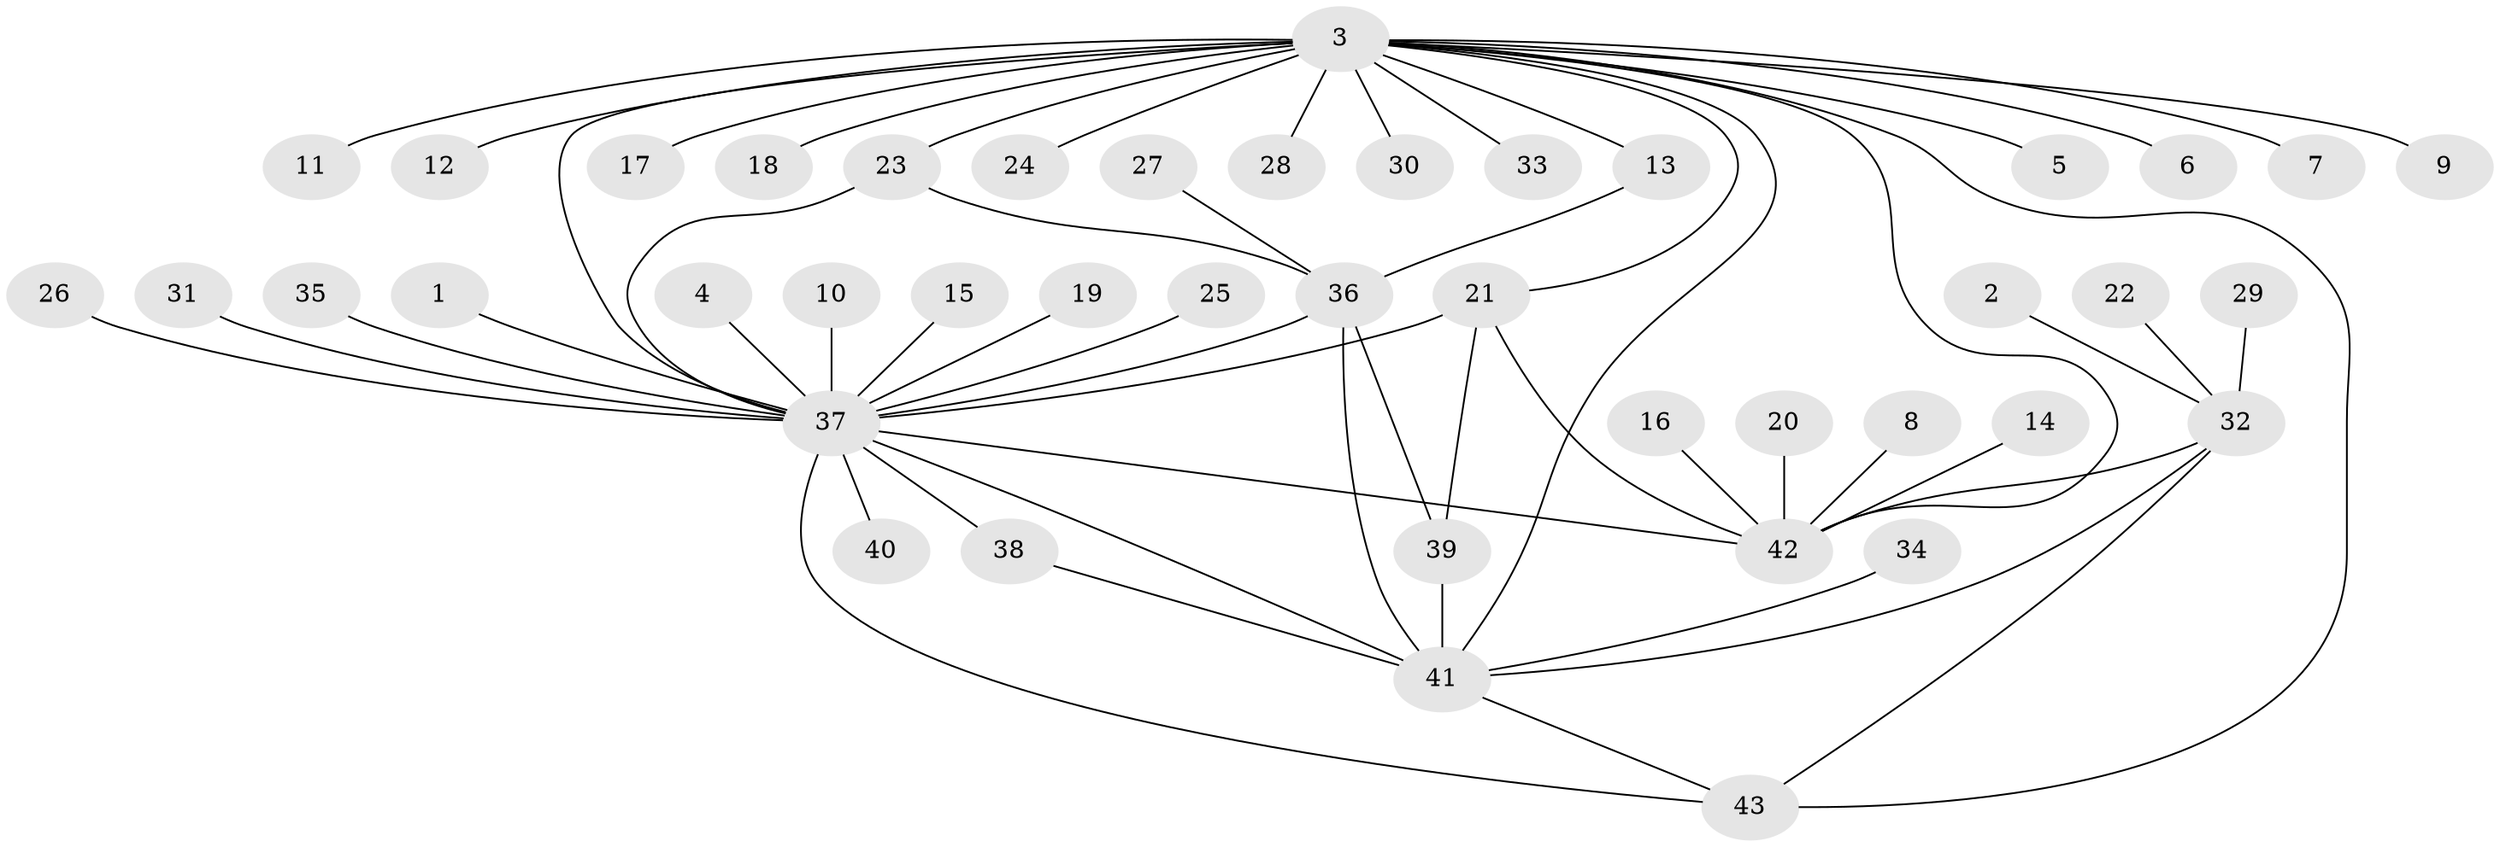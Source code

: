// original degree distribution, {13: 0.011627906976744186, 16: 0.011627906976744186, 11: 0.023255813953488372, 2: 0.19767441860465115, 9: 0.011627906976744186, 15: 0.011627906976744186, 5: 0.046511627906976744, 12: 0.011627906976744186, 8: 0.011627906976744186, 4: 0.03488372093023256, 1: 0.5930232558139535, 3: 0.023255813953488372, 6: 0.011627906976744186}
// Generated by graph-tools (version 1.1) at 2025/26/03/09/25 03:26:01]
// undirected, 43 vertices, 57 edges
graph export_dot {
graph [start="1"]
  node [color=gray90,style=filled];
  1;
  2;
  3;
  4;
  5;
  6;
  7;
  8;
  9;
  10;
  11;
  12;
  13;
  14;
  15;
  16;
  17;
  18;
  19;
  20;
  21;
  22;
  23;
  24;
  25;
  26;
  27;
  28;
  29;
  30;
  31;
  32;
  33;
  34;
  35;
  36;
  37;
  38;
  39;
  40;
  41;
  42;
  43;
  1 -- 37 [weight=1.0];
  2 -- 32 [weight=1.0];
  3 -- 5 [weight=1.0];
  3 -- 6 [weight=1.0];
  3 -- 7 [weight=1.0];
  3 -- 9 [weight=1.0];
  3 -- 11 [weight=1.0];
  3 -- 12 [weight=1.0];
  3 -- 13 [weight=1.0];
  3 -- 17 [weight=1.0];
  3 -- 18 [weight=1.0];
  3 -- 21 [weight=1.0];
  3 -- 23 [weight=1.0];
  3 -- 24 [weight=1.0];
  3 -- 28 [weight=2.0];
  3 -- 30 [weight=1.0];
  3 -- 33 [weight=1.0];
  3 -- 37 [weight=4.0];
  3 -- 41 [weight=2.0];
  3 -- 42 [weight=1.0];
  3 -- 43 [weight=1.0];
  4 -- 37 [weight=1.0];
  8 -- 42 [weight=1.0];
  10 -- 37 [weight=1.0];
  13 -- 36 [weight=1.0];
  14 -- 42 [weight=1.0];
  15 -- 37 [weight=1.0];
  16 -- 42 [weight=1.0];
  19 -- 37 [weight=1.0];
  20 -- 42 [weight=1.0];
  21 -- 37 [weight=1.0];
  21 -- 39 [weight=1.0];
  21 -- 42 [weight=1.0];
  22 -- 32 [weight=1.0];
  23 -- 36 [weight=1.0];
  23 -- 37 [weight=1.0];
  25 -- 37 [weight=1.0];
  26 -- 37 [weight=1.0];
  27 -- 36 [weight=1.0];
  29 -- 32 [weight=1.0];
  31 -- 37 [weight=1.0];
  32 -- 41 [weight=1.0];
  32 -- 42 [weight=1.0];
  32 -- 43 [weight=1.0];
  34 -- 41 [weight=1.0];
  35 -- 37 [weight=1.0];
  36 -- 37 [weight=2.0];
  36 -- 39 [weight=1.0];
  36 -- 41 [weight=1.0];
  37 -- 38 [weight=2.0];
  37 -- 40 [weight=1.0];
  37 -- 41 [weight=1.0];
  37 -- 42 [weight=1.0];
  37 -- 43 [weight=1.0];
  38 -- 41 [weight=1.0];
  39 -- 41 [weight=4.0];
  41 -- 43 [weight=1.0];
}
